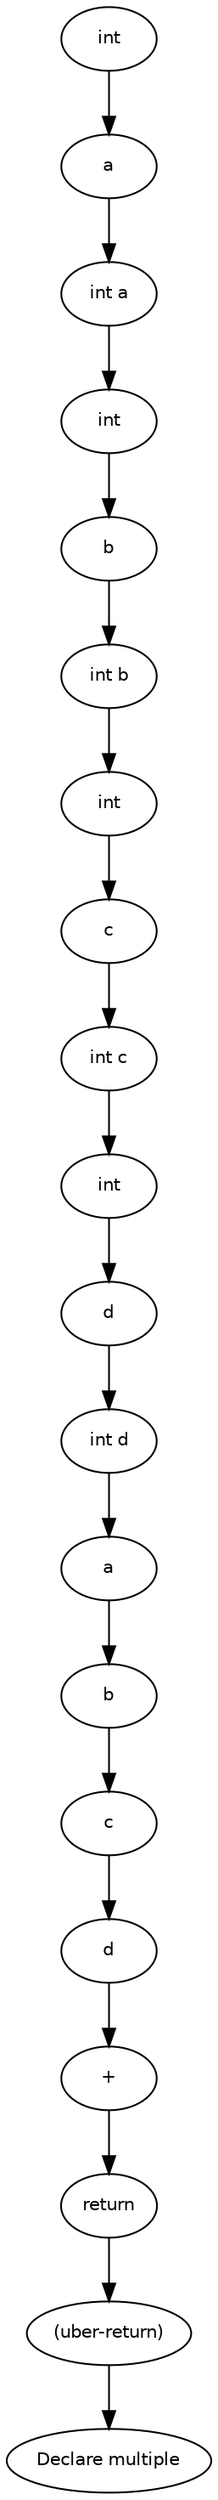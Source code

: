digraph multiple {
  19 [
    label = c,
    fontname = Helvetica,
    fontsize = 10
  ];
  18 [
    label = b,
    fontname = Helvetica,
    fontsize = 10
  ];
  17 [
    label = a,
    fontname = Helvetica,
    fontsize = 10
  ];
  16 [
    label = "+",
    fontname = Helvetica,
    fontsize = 10
  ];
  15 [
    label = return,
    fontname = Helvetica,
    fontsize = 10
  ];
  14 [
    label = d,
    fontname = Helvetica,
    fontsize = 10
  ];
  13 [
    label = int,
    fontname = Helvetica,
    fontsize = 10
  ];
  12 [
    label = "int d",
    fontname = Helvetica,
    fontsize = 10
  ];
  11 [
    label = c,
    fontname = Helvetica,
    fontsize = 10
  ];
  10 [
    label = int,
    fontname = Helvetica,
    fontsize = 10
  ];
  9 [
    label = "int c",
    fontname = Helvetica,
    fontsize = 10
  ];
  8 [
    label = b,
    fontname = Helvetica,
    fontsize = 10
  ];
  7 [
    label = int,
    fontname = Helvetica,
    fontsize = 10
  ];
  6 [
    label = "int b",
    fontname = Helvetica,
    fontsize = 10
  ];
  5 [
    label = a,
    fontname = Helvetica,
    fontsize = 10
  ];
  4 [
    label = int,
    fontname = Helvetica,
    fontsize = 10
  ];
  3 [
    label = "int a",
    fontname = Helvetica,
    fontsize = 10
  ];
  2 [
    label = "(uber-return)",
    fontname = Helvetica,
    fontsize = 10
  ];
  0 [
    label = "Declare multiple",
    fontname = Helvetica,
    fontsize = 10
  ];
  20 [
    label = d,
    fontname = Helvetica,
    fontsize = 10
  ];
  2 -> 0 [
    label = ""
  ];
  15 -> 2 [
    label = ""
  ];
  11 -> 9 [
    label = ""
  ];
  16 -> 15 [
    label = ""
  ];
  10 -> 11 [
    label = ""
  ];
  20 -> 16 [
    label = ""
  ];
  6 -> 10 [
    label = ""
  ];
  8 -> 6 [
    label = ""
  ];
  12 -> 17 [
    label = ""
  ];
  4 -> 5 [
    label = ""
  ];
  9 -> 13 [
    label = ""
  ];
  14 -> 12 [
    label = ""
  ];
  13 -> 14 [
    label = ""
  ];
  19 -> 20 [
    label = ""
  ];
  18 -> 19 [
    label = ""
  ];
  7 -> 8 [
    label = ""
  ];
  17 -> 18 [
    label = ""
  ];
  3 -> 7 [
    label = ""
  ];
  5 -> 3 [
    label = ""
  ];
}
